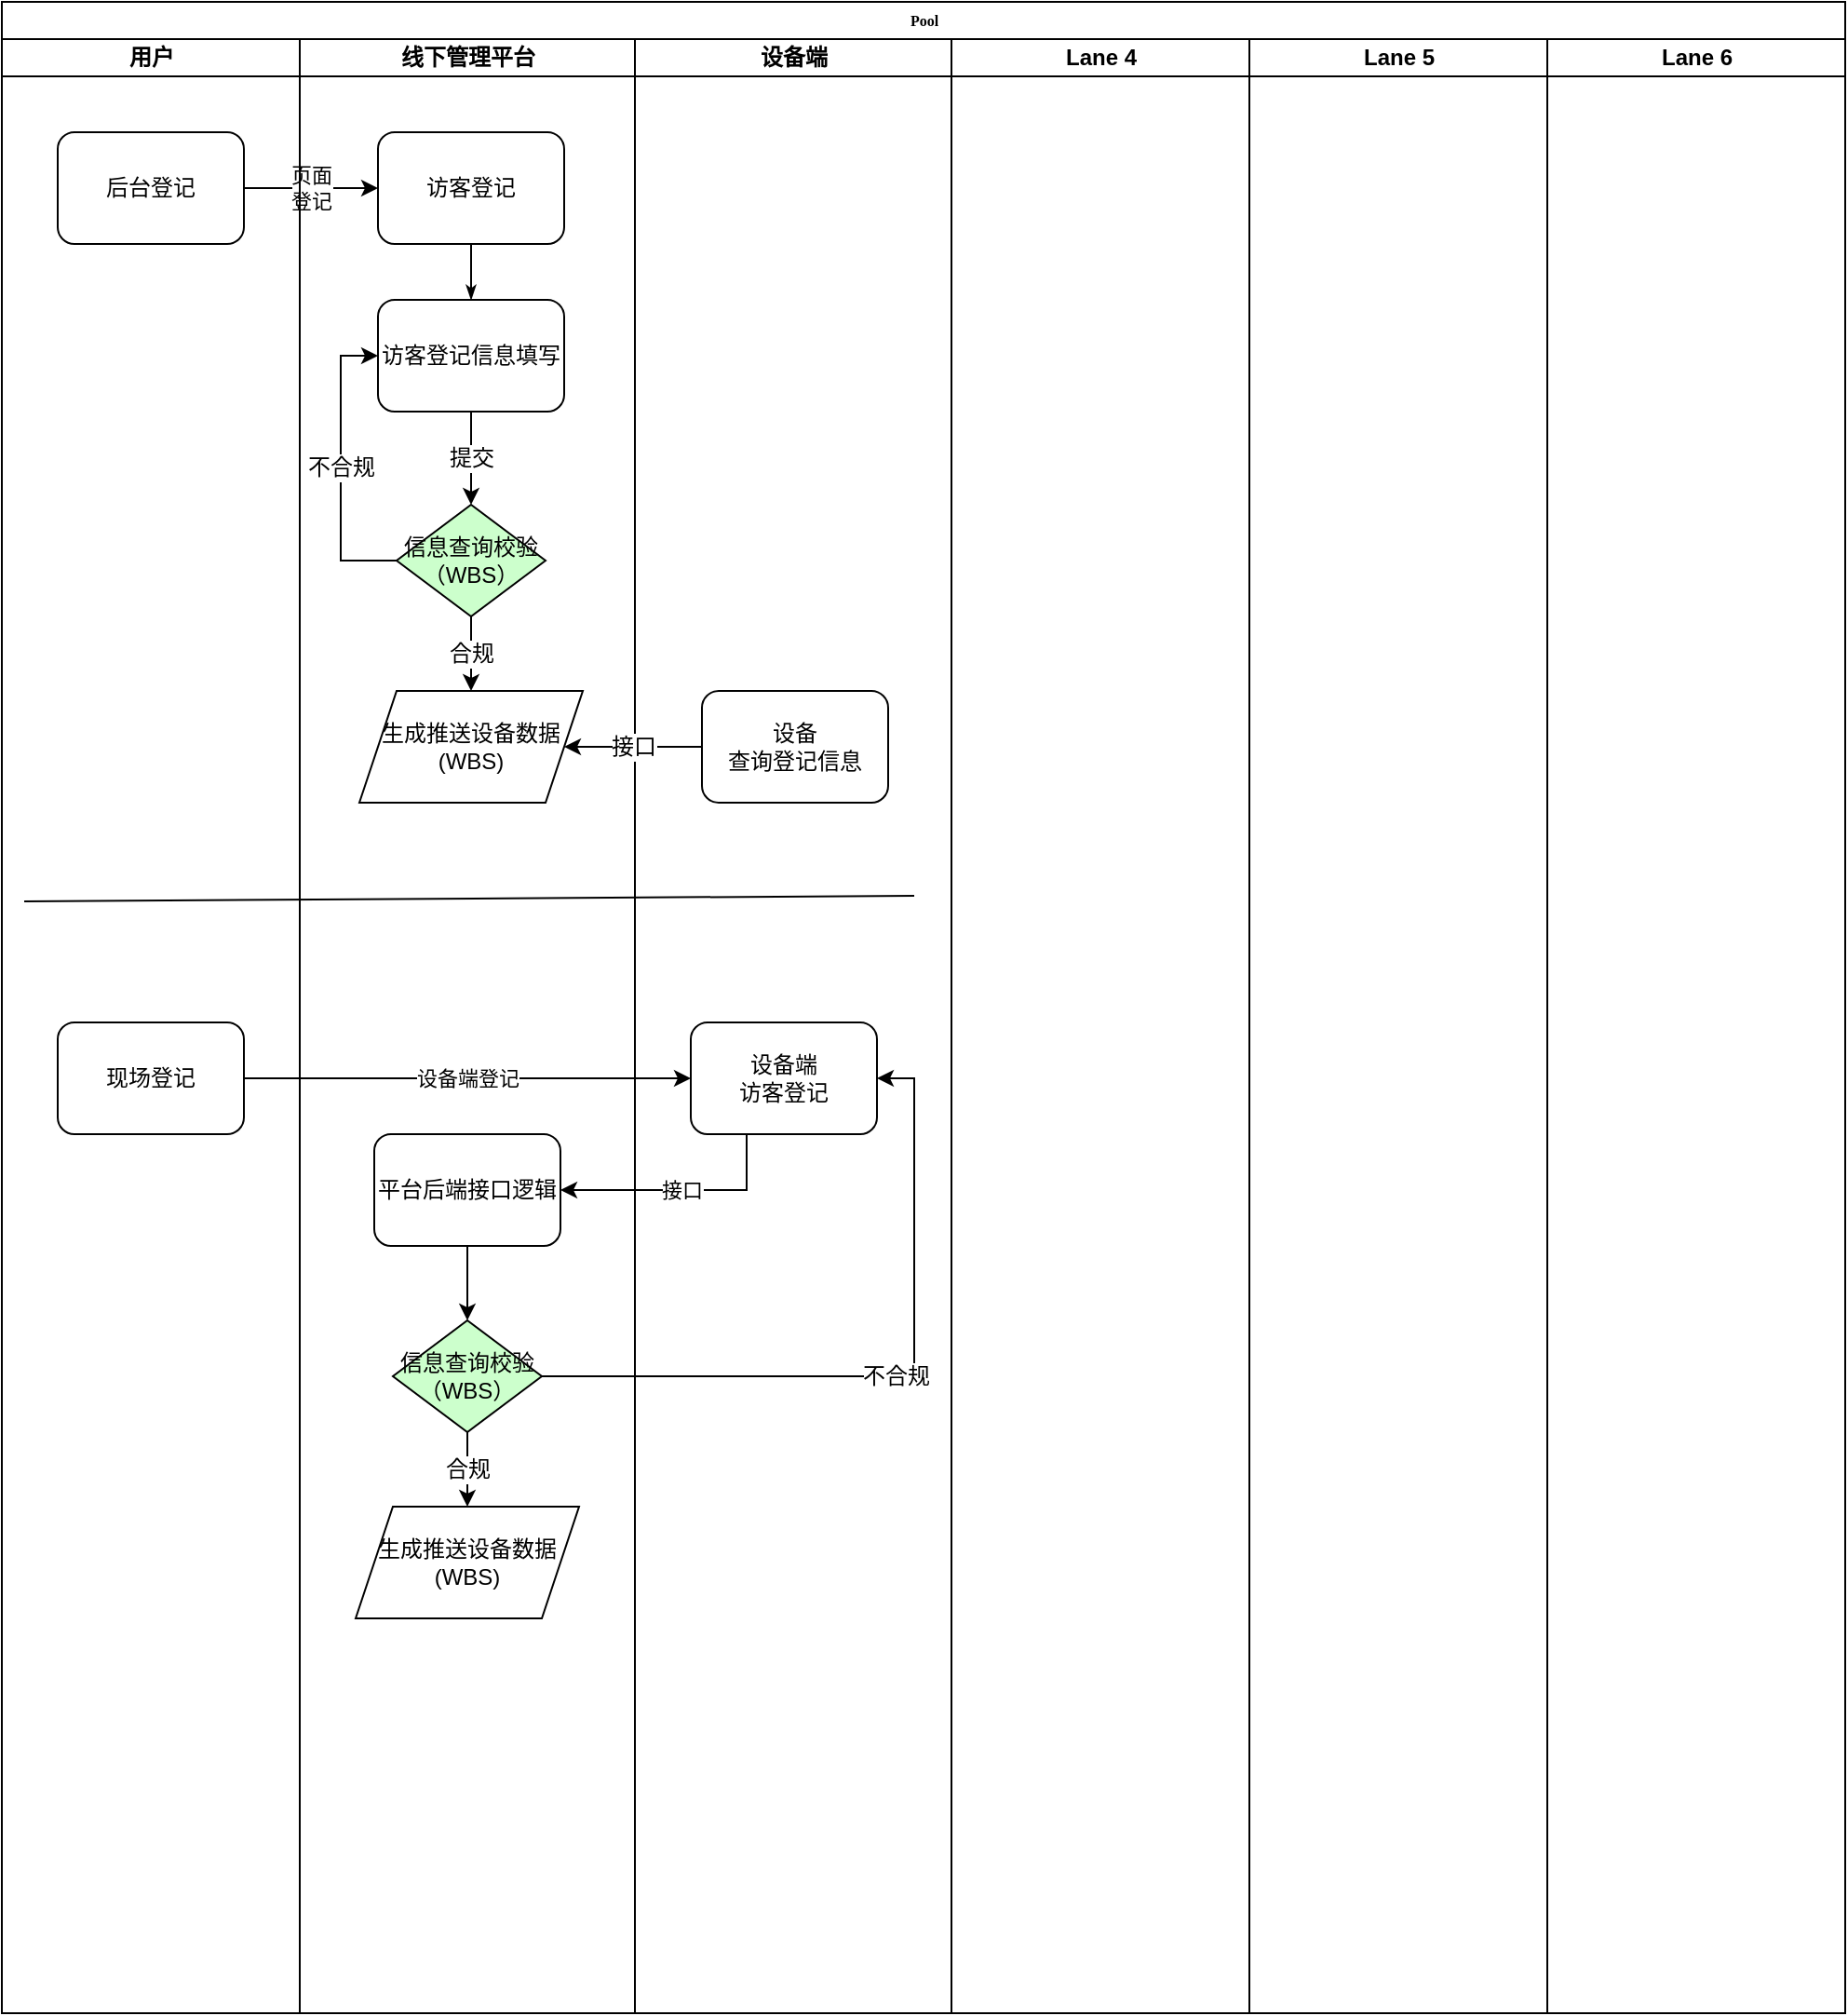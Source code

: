 <mxfile version="20.8.3" type="github" pages="5">
  <diagram name="线下访客登记流程-整体流程" id="74e2e168-ea6b-b213-b513-2b3c1d86103e">
    <mxGraphModel dx="1011" dy="598" grid="1" gridSize="10" guides="1" tooltips="1" connect="1" arrows="1" fold="1" page="1" pageScale="1" pageWidth="1100" pageHeight="850" background="none" math="0" shadow="0">
      <root>
        <mxCell id="0" />
        <mxCell id="1" parent="0" />
        <mxCell id="77e6c97f196da883-1" value="Pool" style="swimlane;html=1;childLayout=stackLayout;startSize=20;rounded=0;shadow=0;labelBackgroundColor=none;strokeWidth=1;fontFamily=Verdana;fontSize=8;align=center;" parent="1" vertex="1">
          <mxGeometry x="70" y="70" width="990" height="1080" as="geometry" />
        </mxCell>
        <mxCell id="77e6c97f196da883-2" value="用户" style="swimlane;html=1;startSize=20;" parent="77e6c97f196da883-1" vertex="1">
          <mxGeometry y="20" width="160" height="1060" as="geometry" />
        </mxCell>
        <mxCell id="77e6c97f196da883-8" value="访客登记" style="rounded=1;whiteSpace=wrap;html=1;shadow=0;labelBackgroundColor=none;strokeWidth=1;fontFamily=Verdana;fontSize=12;align=center;" parent="77e6c97f196da883-2" vertex="1">
          <mxGeometry x="202" y="50" width="100" height="60" as="geometry" />
        </mxCell>
        <mxCell id="77e6c97f196da883-26" style="edgeStyle=orthogonalEdgeStyle;rounded=1;html=1;labelBackgroundColor=none;startArrow=none;startFill=0;startSize=5;endArrow=classicThin;endFill=1;endSize=5;jettySize=auto;orthogonalLoop=1;strokeWidth=1;fontFamily=Verdana;fontSize=10;" parent="77e6c97f196da883-2" source="77e6c97f196da883-8" edge="1">
          <mxGeometry relative="1" as="geometry">
            <mxPoint x="252" y="140" as="targetPoint" />
          </mxGeometry>
        </mxCell>
        <mxCell id="ODfVzbznZNnonKpEAohW-3" value="提交" style="edgeStyle=orthogonalEdgeStyle;rounded=0;orthogonalLoop=1;jettySize=auto;html=1;fontSize=12;" parent="77e6c97f196da883-2" edge="1">
          <mxGeometry relative="1" as="geometry">
            <mxPoint x="252" y="200" as="sourcePoint" />
            <mxPoint x="252" y="250" as="targetPoint" />
          </mxGeometry>
        </mxCell>
        <mxCell id="77e6c97f196da883-21" value="&lt;span style=&quot;font-family: Helvetica; font-size: 12px;&quot;&gt;访客登记信息填写&lt;/span&gt;" style="rounded=1;whiteSpace=wrap;html=1;shadow=0;labelBackgroundColor=none;strokeWidth=1;fontFamily=Verdana;fontSize=10;align=center;" parent="77e6c97f196da883-2" vertex="1">
          <mxGeometry x="202" y="140" width="100" height="60" as="geometry" />
        </mxCell>
        <mxCell id="ODfVzbznZNnonKpEAohW-8" value="合规" style="edgeStyle=orthogonalEdgeStyle;rounded=0;orthogonalLoop=1;jettySize=auto;html=1;fontSize=12;" parent="77e6c97f196da883-2" source="77e6c97f196da883-20" target="ODfVzbznZNnonKpEAohW-7" edge="1">
          <mxGeometry relative="1" as="geometry" />
        </mxCell>
        <mxCell id="77e6c97f196da883-20" value="&lt;span style=&quot;font-family: Helvetica; font-size: 12px;&quot;&gt;信息查询校验&lt;/span&gt;&lt;br style=&quot;border-color: var(--border-color); font-family: Helvetica; font-size: 12px;&quot;&gt;&lt;span style=&quot;font-family: Helvetica; font-size: 12px;&quot;&gt;（WBS）&lt;/span&gt;" style="rhombus;whiteSpace=wrap;html=1;rounded=0;shadow=0;labelBackgroundColor=none;strokeWidth=1;fontFamily=Verdana;fontSize=10;align=center;fillColor=#CCFFCC;" parent="77e6c97f196da883-2" vertex="1">
          <mxGeometry x="212" y="250" width="80" height="60" as="geometry" />
        </mxCell>
        <mxCell id="ODfVzbznZNnonKpEAohW-6" value="不合规" style="edgeStyle=orthogonalEdgeStyle;rounded=0;orthogonalLoop=1;jettySize=auto;html=1;fontSize=12;entryX=0;entryY=0.5;entryDx=0;entryDy=0;exitX=0;exitY=0.5;exitDx=0;exitDy=0;" parent="77e6c97f196da883-2" source="77e6c97f196da883-20" target="77e6c97f196da883-21" edge="1">
          <mxGeometry relative="1" as="geometry">
            <mxPoint x="152" y="280" as="targetPoint" />
          </mxGeometry>
        </mxCell>
        <mxCell id="ODfVzbznZNnonKpEAohW-7" value="生成推送设备数据&lt;br&gt;(WBS)" style="shape=parallelogram;perimeter=parallelogramPerimeter;whiteSpace=wrap;html=1;fixedSize=1;fontSize=12;" parent="77e6c97f196da883-2" vertex="1">
          <mxGeometry x="192" y="350" width="120" height="60" as="geometry" />
        </mxCell>
        <mxCell id="ZGC6HPYd10cx2F-NtQd5-2" value="页面&lt;br&gt;登记" style="edgeStyle=orthogonalEdgeStyle;rounded=0;orthogonalLoop=1;jettySize=auto;html=1;" edge="1" parent="77e6c97f196da883-2" source="ZGC6HPYd10cx2F-NtQd5-1" target="77e6c97f196da883-8">
          <mxGeometry relative="1" as="geometry" />
        </mxCell>
        <mxCell id="ZGC6HPYd10cx2F-NtQd5-1" value="后台登记" style="rounded=1;whiteSpace=wrap;html=1;shadow=0;labelBackgroundColor=none;strokeWidth=1;fontFamily=Verdana;fontSize=12;align=center;" vertex="1" parent="77e6c97f196da883-2">
          <mxGeometry x="30" y="50" width="100" height="60" as="geometry" />
        </mxCell>
        <mxCell id="ZGC6HPYd10cx2F-NtQd5-6" value="现场登记" style="rounded=1;whiteSpace=wrap;html=1;shadow=0;labelBackgroundColor=none;strokeWidth=1;fontFamily=Verdana;fontSize=12;align=center;" vertex="1" parent="77e6c97f196da883-2">
          <mxGeometry x="30" y="528" width="100" height="60" as="geometry" />
        </mxCell>
        <mxCell id="AKk2hCEk7LAsEspdq7pd-1" value="" style="endArrow=none;html=1;rounded=0;" edge="1" parent="77e6c97f196da883-2">
          <mxGeometry width="50" height="50" relative="1" as="geometry">
            <mxPoint x="12" y="463" as="sourcePoint" />
            <mxPoint x="490" y="460" as="targetPoint" />
          </mxGeometry>
        </mxCell>
        <mxCell id="77e6c97f196da883-3" value="线下管理平台" style="swimlane;html=1;startSize=20;" parent="77e6c97f196da883-1" vertex="1">
          <mxGeometry x="160" y="20" width="180" height="1060" as="geometry" />
        </mxCell>
        <mxCell id="ODfVzbznZNnonKpEAohW-9" value="设备&lt;br&gt;查询登记信息" style="rounded=1;whiteSpace=wrap;html=1;shadow=0;labelBackgroundColor=none;strokeWidth=1;fontFamily=Verdana;fontSize=12;align=center;" parent="77e6c97f196da883-3" vertex="1">
          <mxGeometry x="216" y="350" width="100" height="60" as="geometry" />
        </mxCell>
        <mxCell id="ZGC6HPYd10cx2F-NtQd5-4" value="平台后端接口逻辑" style="rounded=1;whiteSpace=wrap;html=1;shadow=0;labelBackgroundColor=none;strokeWidth=1;fontFamily=Verdana;fontSize=12;align=center;" vertex="1" parent="77e6c97f196da883-3">
          <mxGeometry x="40" y="588" width="100" height="60" as="geometry" />
        </mxCell>
        <mxCell id="ODfVzbznZNnonKpEAohW-14" value="&lt;span style=&quot;font-family: Helvetica; font-size: 12px;&quot;&gt;信息查询校验&lt;/span&gt;&lt;br style=&quot;border-color: var(--border-color); font-family: Helvetica; font-size: 12px;&quot;&gt;&lt;span style=&quot;font-family: Helvetica; font-size: 12px;&quot;&gt;（WBS）&lt;/span&gt;" style="rhombus;whiteSpace=wrap;html=1;rounded=0;shadow=0;labelBackgroundColor=none;strokeWidth=1;fontFamily=Verdana;fontSize=10;align=center;fillColor=#CCFFCC;" parent="77e6c97f196da883-3" vertex="1">
          <mxGeometry x="50" y="688" width="80" height="60" as="geometry" />
        </mxCell>
        <mxCell id="ZGC6HPYd10cx2F-NtQd5-5" value="" style="edgeStyle=orthogonalEdgeStyle;rounded=0;orthogonalLoop=1;jettySize=auto;html=1;" edge="1" parent="77e6c97f196da883-3" source="ZGC6HPYd10cx2F-NtQd5-4" target="ODfVzbznZNnonKpEAohW-14">
          <mxGeometry relative="1" as="geometry" />
        </mxCell>
        <mxCell id="ODfVzbznZNnonKpEAohW-15" value="生成推送设备数据&lt;br&gt;(WBS)" style="shape=parallelogram;perimeter=parallelogramPerimeter;whiteSpace=wrap;html=1;fixedSize=1;fontSize=12;" parent="77e6c97f196da883-3" vertex="1">
          <mxGeometry x="30" y="788" width="120" height="60" as="geometry" />
        </mxCell>
        <mxCell id="ODfVzbznZNnonKpEAohW-16" value="合规" style="edgeStyle=orthogonalEdgeStyle;rounded=0;orthogonalLoop=1;jettySize=auto;html=1;fontSize=12;" parent="77e6c97f196da883-3" source="ODfVzbznZNnonKpEAohW-14" target="ODfVzbznZNnonKpEAohW-15" edge="1">
          <mxGeometry relative="1" as="geometry" />
        </mxCell>
        <mxCell id="77e6c97f196da883-4" value="设备端" style="swimlane;html=1;startSize=20;" parent="77e6c97f196da883-1" vertex="1">
          <mxGeometry x="340" y="20" width="170" height="1060" as="geometry" />
        </mxCell>
        <mxCell id="ODfVzbznZNnonKpEAohW-11" value="设备端&lt;br&gt;访客登记" style="rounded=1;whiteSpace=wrap;html=1;shadow=0;labelBackgroundColor=none;strokeWidth=1;fontFamily=Verdana;fontSize=12;align=center;" parent="77e6c97f196da883-4" vertex="1">
          <mxGeometry x="30" y="528" width="100" height="60" as="geometry" />
        </mxCell>
        <mxCell id="77e6c97f196da883-5" value="Lane 4" style="swimlane;html=1;startSize=20;" parent="77e6c97f196da883-1" vertex="1">
          <mxGeometry x="510" y="20" width="160" height="1060" as="geometry" />
        </mxCell>
        <mxCell id="77e6c97f196da883-6" value="Lane 5" style="swimlane;html=1;startSize=20;" parent="77e6c97f196da883-1" vertex="1">
          <mxGeometry x="670" y="20" width="160" height="1060" as="geometry" />
        </mxCell>
        <mxCell id="77e6c97f196da883-7" value="Lane 6" style="swimlane;html=1;startSize=20;" parent="77e6c97f196da883-1" vertex="1">
          <mxGeometry x="830" y="20" width="160" height="1060" as="geometry" />
        </mxCell>
        <mxCell id="ODfVzbznZNnonKpEAohW-20" value="接口" style="edgeStyle=orthogonalEdgeStyle;rounded=0;orthogonalLoop=1;jettySize=auto;html=1;fontSize=12;" parent="77e6c97f196da883-1" source="ODfVzbznZNnonKpEAohW-9" target="ODfVzbznZNnonKpEAohW-7" edge="1">
          <mxGeometry relative="1" as="geometry" />
        </mxCell>
        <mxCell id="ZGC6HPYd10cx2F-NtQd5-3" value="接口" style="edgeStyle=orthogonalEdgeStyle;rounded=0;orthogonalLoop=1;jettySize=auto;html=1;entryX=1;entryY=0.5;entryDx=0;entryDy=0;" edge="1" parent="77e6c97f196da883-1" target="ZGC6HPYd10cx2F-NtQd5-4">
          <mxGeometry relative="1" as="geometry">
            <mxPoint x="400" y="608" as="sourcePoint" />
            <Array as="points">
              <mxPoint x="400" y="608" />
              <mxPoint x="400" y="638" />
            </Array>
          </mxGeometry>
        </mxCell>
        <mxCell id="ODfVzbznZNnonKpEAohW-19" value="不合规" style="edgeStyle=orthogonalEdgeStyle;rounded=0;orthogonalLoop=1;jettySize=auto;html=1;exitX=1;exitY=0.5;exitDx=0;exitDy=0;fontSize=12;entryX=1;entryY=0.5;entryDx=0;entryDy=0;" parent="77e6c97f196da883-1" source="ODfVzbznZNnonKpEAohW-14" target="ODfVzbznZNnonKpEAohW-11" edge="1">
          <mxGeometry relative="1" as="geometry">
            <mxPoint x="396" y="669" as="targetPoint" />
            <Array as="points">
              <mxPoint x="490" y="738" />
              <mxPoint x="490" y="578" />
            </Array>
          </mxGeometry>
        </mxCell>
        <mxCell id="ZGC6HPYd10cx2F-NtQd5-7" value="设备端登记" style="edgeStyle=orthogonalEdgeStyle;rounded=0;orthogonalLoop=1;jettySize=auto;html=1;entryX=0;entryY=0.5;entryDx=0;entryDy=0;" edge="1" parent="77e6c97f196da883-1" source="ZGC6HPYd10cx2F-NtQd5-6" target="ODfVzbznZNnonKpEAohW-11">
          <mxGeometry relative="1" as="geometry">
            <mxPoint x="350" y="578" as="targetPoint" />
          </mxGeometry>
        </mxCell>
      </root>
    </mxGraphModel>
  </diagram>
  <diagram id="5euMLLqUtjxTyva7Si0V" name="线下访客签到签离-整体流程">
    <mxGraphModel dx="1011" dy="598" grid="1" gridSize="10" guides="1" tooltips="1" connect="1" arrows="1" fold="1" page="1" pageScale="1" pageWidth="827" pageHeight="1169" math="0" shadow="0">
      <root>
        <mxCell id="0" />
        <mxCell id="1" parent="0" />
        <mxCell id="NPHjRaSWmTCTjWpGkUt6-1" value="Pool" style="swimlane;html=1;childLayout=stackLayout;startSize=20;rounded=0;shadow=0;labelBackgroundColor=none;strokeWidth=1;fontFamily=Verdana;fontSize=8;align=center;" vertex="1" parent="1">
          <mxGeometry x="70" y="40" width="1020" height="1110" as="geometry" />
        </mxCell>
        <mxCell id="NPHjRaSWmTCTjWpGkUt6-2" value="用户" style="swimlane;html=1;startSize=20;" vertex="1" parent="NPHjRaSWmTCTjWpGkUt6-1">
          <mxGeometry y="20" width="160" height="1090" as="geometry" />
        </mxCell>
        <mxCell id="NPHjRaSWmTCTjWpGkUt6-3" value="访客身份" style="rounded=1;whiteSpace=wrap;html=1;shadow=0;labelBackgroundColor=none;strokeWidth=1;fontFamily=Verdana;fontSize=12;align=center;" vertex="1" parent="NPHjRaSWmTCTjWpGkUt6-2">
          <mxGeometry x="30" y="50" width="100" height="60" as="geometry" />
        </mxCell>
        <mxCell id="r7l6_IO_xS_I7t2voNJ5-1" value="访客身份" style="rounded=1;whiteSpace=wrap;html=1;shadow=0;labelBackgroundColor=none;strokeWidth=1;fontFamily=Verdana;fontSize=12;align=center;" vertex="1" parent="NPHjRaSWmTCTjWpGkUt6-2">
          <mxGeometry x="30" y="440" width="100" height="60" as="geometry" />
        </mxCell>
        <mxCell id="NPHjRaSWmTCTjWpGkUt6-14" value="设备端" style="swimlane;html=1;startSize=20;" vertex="1" parent="NPHjRaSWmTCTjWpGkUt6-1">
          <mxGeometry x="160" y="20" width="180" height="1090" as="geometry" />
        </mxCell>
        <mxCell id="v_stgxv-yivk1XXomR10-4" value="" style="edgeStyle=orthogonalEdgeStyle;rounded=0;orthogonalLoop=1;jettySize=auto;html=1;" edge="1" parent="NPHjRaSWmTCTjWpGkUt6-14" source="v_stgxv-yivk1XXomR10-1" target="v_stgxv-yivk1XXomR10-3">
          <mxGeometry relative="1" as="geometry" />
        </mxCell>
        <mxCell id="v_stgxv-yivk1XXomR10-1" value="设备端&lt;br&gt;签到" style="rounded=1;whiteSpace=wrap;html=1;shadow=0;labelBackgroundColor=none;strokeWidth=1;fontFamily=Verdana;fontSize=12;align=center;" vertex="1" parent="NPHjRaSWmTCTjWpGkUt6-14">
          <mxGeometry x="47" y="50" width="100" height="60" as="geometry" />
        </mxCell>
        <mxCell id="v_stgxv-yivk1XXomR10-7" value="" style="edgeStyle=orthogonalEdgeStyle;rounded=0;orthogonalLoop=1;jettySize=auto;html=1;" edge="1" parent="NPHjRaSWmTCTjWpGkUt6-14" source="v_stgxv-yivk1XXomR10-3" target="v_stgxv-yivk1XXomR10-6">
          <mxGeometry relative="1" as="geometry" />
        </mxCell>
        <mxCell id="v_stgxv-yivk1XXomR10-3" value="设备通行&lt;br&gt;逻辑" style="shape=parallelogram;perimeter=parallelogramPerimeter;whiteSpace=wrap;html=1;fixedSize=1;" vertex="1" parent="NPHjRaSWmTCTjWpGkUt6-14">
          <mxGeometry x="37" y="150" width="120" height="60" as="geometry" />
        </mxCell>
        <mxCell id="v_stgxv-yivk1XXomR10-6" value="&lt;font face=&quot;Helvetica&quot;&gt;&lt;span style=&quot;font-size: 12px;&quot;&gt;成功通行&lt;/span&gt;&lt;/font&gt;" style="rhombus;whiteSpace=wrap;html=1;rounded=0;shadow=0;labelBackgroundColor=none;strokeWidth=1;fontFamily=Verdana;fontSize=10;align=center;fillColor=#FFFFFF;" vertex="1" parent="NPHjRaSWmTCTjWpGkUt6-14">
          <mxGeometry x="57" y="240" width="80" height="60" as="geometry" />
        </mxCell>
        <mxCell id="cO30MaH4D2gOw8i4NZ8M-4" value="拒行" style="edgeStyle=orthogonalEdgeStyle;rounded=0;orthogonalLoop=1;jettySize=auto;html=1;entryX=0;entryY=0.5;entryDx=0;entryDy=0;exitX=0;exitY=0.5;exitDx=0;exitDy=0;" edge="1" parent="NPHjRaSWmTCTjWpGkUt6-14" source="v_stgxv-yivk1XXomR10-6" target="v_stgxv-yivk1XXomR10-3">
          <mxGeometry relative="1" as="geometry">
            <mxPoint x="-20" y="270" as="targetPoint" />
            <Array as="points">
              <mxPoint x="10" y="270" />
              <mxPoint x="10" y="180" />
            </Array>
          </mxGeometry>
        </mxCell>
        <mxCell id="r7l6_IO_xS_I7t2voNJ5-7" value="" style="edgeStyle=orthogonalEdgeStyle;rounded=0;orthogonalLoop=1;jettySize=auto;html=1;" edge="1" parent="NPHjRaSWmTCTjWpGkUt6-14" source="r7l6_IO_xS_I7t2voNJ5-2" target="r7l6_IO_xS_I7t2voNJ5-4">
          <mxGeometry relative="1" as="geometry" />
        </mxCell>
        <mxCell id="r7l6_IO_xS_I7t2voNJ5-2" value="设备端&lt;br&gt;签离" style="rounded=1;whiteSpace=wrap;html=1;shadow=0;labelBackgroundColor=none;strokeWidth=1;fontFamily=Verdana;fontSize=12;align=center;" vertex="1" parent="NPHjRaSWmTCTjWpGkUt6-14">
          <mxGeometry x="40" y="440" width="100" height="60" as="geometry" />
        </mxCell>
        <mxCell id="r7l6_IO_xS_I7t2voNJ5-4" value="设备签离&lt;br&gt;逻辑" style="shape=parallelogram;perimeter=parallelogramPerimeter;whiteSpace=wrap;html=1;fixedSize=1;" vertex="1" parent="NPHjRaSWmTCTjWpGkUt6-14">
          <mxGeometry x="30" y="540" width="120" height="60" as="geometry" />
        </mxCell>
        <mxCell id="r7l6_IO_xS_I7t2voNJ5-14" value="" style="endArrow=none;html=1;rounded=0;" edge="1" parent="NPHjRaSWmTCTjWpGkUt6-14">
          <mxGeometry width="50" height="50" relative="1" as="geometry">
            <mxPoint x="-151" y="770" as="sourcePoint" />
            <mxPoint x="520" y="770" as="targetPoint" />
          </mxGeometry>
        </mxCell>
        <mxCell id="NPHjRaSWmTCTjWpGkUt6-17" value="线下管理平台" style="swimlane;html=1;startSize=20;" vertex="1" parent="NPHjRaSWmTCTjWpGkUt6-1">
          <mxGeometry x="340" y="20" width="160" height="1090" as="geometry" />
        </mxCell>
        <mxCell id="cO30MaH4D2gOw8i4NZ8M-2" value="" style="edgeStyle=orthogonalEdgeStyle;rounded=0;orthogonalLoop=1;jettySize=auto;html=1;" edge="1" parent="NPHjRaSWmTCTjWpGkUt6-17" source="v_stgxv-yivk1XXomR10-5" target="cO30MaH4D2gOw8i4NZ8M-1">
          <mxGeometry relative="1" as="geometry" />
        </mxCell>
        <mxCell id="v_stgxv-yivk1XXomR10-5" value="&lt;span style=&quot;font-family: Helvetica; font-size: 12px;&quot;&gt;访客签到&lt;/span&gt;" style="rounded=1;whiteSpace=wrap;html=1;shadow=0;labelBackgroundColor=none;strokeWidth=1;fontFamily=Verdana;fontSize=10;align=center;" vertex="1" parent="NPHjRaSWmTCTjWpGkUt6-17">
          <mxGeometry x="40" y="240" width="100" height="60" as="geometry" />
        </mxCell>
        <mxCell id="cO30MaH4D2gOw8i4NZ8M-1" value="访客签到逻辑" style="shape=parallelogram;perimeter=parallelogramPerimeter;whiteSpace=wrap;html=1;fixedSize=1;fillColor=#FFFFFF;" vertex="1" parent="NPHjRaSWmTCTjWpGkUt6-17">
          <mxGeometry x="30" y="335" width="120" height="60" as="geometry" />
        </mxCell>
        <mxCell id="r7l6_IO_xS_I7t2voNJ5-9" value="" style="edgeStyle=orthogonalEdgeStyle;rounded=0;orthogonalLoop=1;jettySize=auto;html=1;" edge="1" parent="NPHjRaSWmTCTjWpGkUt6-17" source="r7l6_IO_xS_I7t2voNJ5-5" target="r7l6_IO_xS_I7t2voNJ5-8">
          <mxGeometry relative="1" as="geometry" />
        </mxCell>
        <mxCell id="r7l6_IO_xS_I7t2voNJ5-5" value="&lt;span style=&quot;font-family: Helvetica; font-size: 12px;&quot;&gt;访客签离&lt;/span&gt;" style="rounded=1;whiteSpace=wrap;html=1;shadow=0;labelBackgroundColor=none;strokeWidth=1;fontFamily=Verdana;fontSize=10;align=center;" vertex="1" parent="NPHjRaSWmTCTjWpGkUt6-17">
          <mxGeometry x="30" y="540" width="100" height="60" as="geometry" />
        </mxCell>
        <mxCell id="r7l6_IO_xS_I7t2voNJ5-8" value="访客签离逻辑" style="shape=parallelogram;perimeter=parallelogramPerimeter;whiteSpace=wrap;html=1;fixedSize=1;fillColor=#FFFFFF;" vertex="1" parent="NPHjRaSWmTCTjWpGkUt6-17">
          <mxGeometry x="20" y="643" width="120" height="60" as="geometry" />
        </mxCell>
        <mxCell id="r7l6_IO_xS_I7t2voNJ5-12" value="" style="edgeStyle=orthogonalEdgeStyle;rounded=0;orthogonalLoop=1;jettySize=auto;html=1;" edge="1" parent="NPHjRaSWmTCTjWpGkUt6-17" source="r7l6_IO_xS_I7t2voNJ5-10" target="r7l6_IO_xS_I7t2voNJ5-11">
          <mxGeometry relative="1" as="geometry" />
        </mxCell>
        <mxCell id="r7l6_IO_xS_I7t2voNJ5-10" value="&lt;span style=&quot;font-family: Helvetica; font-size: 12px;&quot;&gt;到期签离&lt;/span&gt;" style="rounded=1;whiteSpace=wrap;html=1;shadow=0;labelBackgroundColor=none;strokeWidth=1;fontFamily=Verdana;fontSize=10;align=center;" vertex="1" parent="NPHjRaSWmTCTjWpGkUt6-17">
          <mxGeometry x="30" y="820" width="100" height="60" as="geometry" />
        </mxCell>
        <mxCell id="r7l6_IO_xS_I7t2voNJ5-11" value="访客签离逻辑" style="shape=parallelogram;perimeter=parallelogramPerimeter;whiteSpace=wrap;html=1;fixedSize=1;fillColor=#FFFFFF;" vertex="1" parent="NPHjRaSWmTCTjWpGkUt6-17">
          <mxGeometry x="20" y="926" width="120" height="60" as="geometry" />
        </mxCell>
        <mxCell id="NPHjRaSWmTCTjWpGkUt6-18" value="Lane 4" style="swimlane;html=1;startSize=20;" vertex="1" parent="NPHjRaSWmTCTjWpGkUt6-1">
          <mxGeometry x="500" y="20" width="200" height="1090" as="geometry" />
        </mxCell>
        <mxCell id="J-QCjOH0SYcPsZyIyYGA-1" value="&lt;h1&gt;&lt;font style=&quot;font-size: 16px;&quot;&gt;访客签到&lt;/font&gt;&lt;/h1&gt;&lt;p&gt;设备端签到&lt;/p&gt;" style="text;html=1;strokeColor=none;fillColor=none;spacing=5;spacingTop=-20;whiteSpace=wrap;overflow=hidden;rounded=0;" vertex="1" parent="NPHjRaSWmTCTjWpGkUt6-18">
          <mxGeometry x="10" y="123" width="190" height="77" as="geometry" />
        </mxCell>
        <mxCell id="J-QCjOH0SYcPsZyIyYGA-3" value="&lt;h1&gt;&lt;font style=&quot;font-size: 16px;&quot;&gt;访客签离&lt;/font&gt;&lt;/h1&gt;&lt;p&gt;设备端签离&lt;/p&gt;" style="text;html=1;strokeColor=none;fillColor=none;spacing=5;spacingTop=-20;whiteSpace=wrap;overflow=hidden;rounded=0;" vertex="1" parent="NPHjRaSWmTCTjWpGkUt6-18">
          <mxGeometry x="10" y="531.5" width="190" height="77" as="geometry" />
        </mxCell>
        <mxCell id="J-QCjOH0SYcPsZyIyYGA-4" value="&lt;h1&gt;&lt;font style=&quot;font-size: 16px;&quot;&gt;访客签离&lt;/font&gt;&lt;/h1&gt;&lt;p&gt;时间到期主动签离&lt;/p&gt;" style="text;html=1;strokeColor=none;fillColor=none;spacing=5;spacingTop=-20;whiteSpace=wrap;overflow=hidden;rounded=0;" vertex="1" parent="NPHjRaSWmTCTjWpGkUt6-18">
          <mxGeometry x="10" y="860" width="190" height="77" as="geometry" />
        </mxCell>
        <mxCell id="NPHjRaSWmTCTjWpGkUt6-19" value="Lane 5" style="swimlane;html=1;startSize=20;" vertex="1" parent="NPHjRaSWmTCTjWpGkUt6-1">
          <mxGeometry x="700" y="20" width="160" height="1090" as="geometry" />
        </mxCell>
        <mxCell id="NPHjRaSWmTCTjWpGkUt6-20" value="Lane 6" style="swimlane;html=1;startSize=20;" vertex="1" parent="NPHjRaSWmTCTjWpGkUt6-1">
          <mxGeometry x="860" y="20" width="160" height="1090" as="geometry" />
        </mxCell>
        <mxCell id="v_stgxv-yivk1XXomR10-2" value="签到" style="edgeStyle=orthogonalEdgeStyle;rounded=0;orthogonalLoop=1;jettySize=auto;html=1;" edge="1" parent="NPHjRaSWmTCTjWpGkUt6-1" source="NPHjRaSWmTCTjWpGkUt6-3" target="v_stgxv-yivk1XXomR10-1">
          <mxGeometry relative="1" as="geometry" />
        </mxCell>
        <mxCell id="v_stgxv-yivk1XXomR10-8" value="放行，接口" style="edgeStyle=orthogonalEdgeStyle;rounded=0;orthogonalLoop=1;jettySize=auto;html=1;" edge="1" parent="NPHjRaSWmTCTjWpGkUt6-1" source="v_stgxv-yivk1XXomR10-6" target="v_stgxv-yivk1XXomR10-5">
          <mxGeometry relative="1" as="geometry" />
        </mxCell>
        <mxCell id="r7l6_IO_xS_I7t2voNJ5-3" value="签离" style="edgeStyle=orthogonalEdgeStyle;rounded=0;orthogonalLoop=1;jettySize=auto;html=1;" edge="1" parent="NPHjRaSWmTCTjWpGkUt6-1" source="r7l6_IO_xS_I7t2voNJ5-1" target="r7l6_IO_xS_I7t2voNJ5-2">
          <mxGeometry relative="1" as="geometry" />
        </mxCell>
        <mxCell id="r7l6_IO_xS_I7t2voNJ5-6" value="接口" style="edgeStyle=orthogonalEdgeStyle;rounded=0;orthogonalLoop=1;jettySize=auto;html=1;" edge="1" parent="NPHjRaSWmTCTjWpGkUt6-1" source="r7l6_IO_xS_I7t2voNJ5-4" target="r7l6_IO_xS_I7t2voNJ5-5">
          <mxGeometry relative="1" as="geometry" />
        </mxCell>
        <mxCell id="r7l6_IO_xS_I7t2voNJ5-13" value="" style="endArrow=none;html=1;rounded=0;" edge="1" parent="1">
          <mxGeometry width="50" height="50" relative="1" as="geometry">
            <mxPoint x="81" y="483" as="sourcePoint" />
            <mxPoint x="750" y="483" as="targetPoint" />
          </mxGeometry>
        </mxCell>
      </root>
    </mxGraphModel>
  </diagram>
  <diagram id="lNtZs3D9O1DbTZZ7Itks" name="访客登记细化-管理平台登记">
    <mxGraphModel dx="1011" dy="598" grid="1" gridSize="10" guides="1" tooltips="1" connect="1" arrows="1" fold="1" page="1" pageScale="1" pageWidth="827" pageHeight="1169" math="0" shadow="0">
      <root>
        <mxCell id="0" />
        <mxCell id="1" parent="0" />
        <mxCell id="HPnDQvklnpv9tH-5DLQT-2" value="" style="edgeStyle=orthogonalEdgeStyle;rounded=0;orthogonalLoop=1;jettySize=auto;html=1;fontSize=14;exitX=0.5;exitY=1;exitDx=0;exitDy=0;" edge="1" parent="1" source="HPnDQvklnpv9tH-5DLQT-3" target="HPnDQvklnpv9tH-5DLQT-1">
          <mxGeometry relative="1" as="geometry">
            <mxPoint x="380" y="185" as="sourcePoint" />
          </mxGeometry>
        </mxCell>
        <mxCell id="HPnDQvklnpv9tH-5DLQT-4" value="" style="edgeStyle=orthogonalEdgeStyle;rounded=0;orthogonalLoop=1;jettySize=auto;html=1;fontSize=16;" edge="1" parent="1" source="IjSHWrW8awjyte6weKLG-1" target="HPnDQvklnpv9tH-5DLQT-3">
          <mxGeometry relative="1" as="geometry" />
        </mxCell>
        <mxCell id="J5C4p3FA8g_natvKvLbQ-4" style="edgeStyle=orthogonalEdgeStyle;curved=1;rounded=0;orthogonalLoop=1;jettySize=auto;html=1;exitX=1;exitY=0.5;exitDx=0;exitDy=0;fontSize=14;" edge="1" parent="1" source="IjSHWrW8awjyte6weKLG-1">
          <mxGeometry relative="1" as="geometry">
            <mxPoint x="670" y="105" as="targetPoint" />
          </mxGeometry>
        </mxCell>
        <mxCell id="IjSHWrW8awjyte6weKLG-1" value="访客登记" style="rounded=1;whiteSpace=wrap;html=1;fontSize=14;fillColor=#FFFFFF;" vertex="1" parent="1">
          <mxGeometry x="320" y="35" width="120" height="60" as="geometry" />
        </mxCell>
        <mxCell id="HPnDQvklnpv9tH-5DLQT-6" style="edgeStyle=orthogonalEdgeStyle;rounded=0;orthogonalLoop=1;jettySize=auto;html=1;fontSize=14;entryX=1;entryY=0.5;entryDx=0;entryDy=0;exitX=1;exitY=0.5;exitDx=0;exitDy=0;" edge="1" parent="1" source="HPnDQvklnpv9tH-5DLQT-1" target="HPnDQvklnpv9tH-5DLQT-3">
          <mxGeometry relative="1" as="geometry">
            <mxPoint x="490" y="175" as="targetPoint" />
            <Array as="points">
              <mxPoint x="500" y="265" />
              <mxPoint x="500" y="165" />
            </Array>
          </mxGeometry>
        </mxCell>
        <mxCell id="HPnDQvklnpv9tH-5DLQT-7" value="否" style="edgeLabel;html=1;align=center;verticalAlign=middle;resizable=0;points=[];fontSize=14;" vertex="1" connectable="0" parent="HPnDQvklnpv9tH-5DLQT-6">
          <mxGeometry x="-0.142" y="-2" relative="1" as="geometry">
            <mxPoint as="offset" />
          </mxGeometry>
        </mxCell>
        <mxCell id="HPnDQvklnpv9tH-5DLQT-13" value="是" style="edgeStyle=orthogonalEdgeStyle;rounded=0;orthogonalLoop=1;jettySize=auto;html=1;fontSize=14;" edge="1" parent="1" source="HPnDQvklnpv9tH-5DLQT-1" target="HPnDQvklnpv9tH-5DLQT-9">
          <mxGeometry relative="1" as="geometry" />
        </mxCell>
        <mxCell id="HPnDQvklnpv9tH-5DLQT-21" style="edgeStyle=orthogonalEdgeStyle;curved=1;rounded=0;orthogonalLoop=1;jettySize=auto;html=1;exitX=0;exitY=0.5;exitDx=0;exitDy=0;fontSize=14;" edge="1" parent="1" source="HPnDQvklnpv9tH-5DLQT-1" target="HPnDQvklnpv9tH-5DLQT-15">
          <mxGeometry relative="1" as="geometry" />
        </mxCell>
        <mxCell id="HPnDQvklnpv9tH-5DLQT-1" value="必填校验，&lt;br&gt;长度校验" style="rhombus;whiteSpace=wrap;html=1;rounded=0;shadow=0;labelBackgroundColor=none;strokeWidth=1;fontFamily=Verdana;fontSize=10;align=center;fillColor=#FFFFFF;" vertex="1" parent="1">
          <mxGeometry x="340" y="235" width="80" height="60" as="geometry" />
        </mxCell>
        <mxCell id="HPnDQvklnpv9tH-5DLQT-3" value="访客信息填写" style="shape=parallelogram;perimeter=parallelogramPerimeter;whiteSpace=wrap;html=1;fixedSize=1;fontSize=14;fillColor=#FFFFFF;" vertex="1" parent="1">
          <mxGeometry x="320" y="135" width="120" height="60" as="geometry" />
        </mxCell>
        <mxCell id="HPnDQvklnpv9tH-5DLQT-10" style="edgeStyle=orthogonalEdgeStyle;rounded=0;orthogonalLoop=1;jettySize=auto;html=1;exitX=1;exitY=0.5;exitDx=0;exitDy=0;fontSize=14;entryX=1;entryY=0.5;entryDx=0;entryDy=0;" edge="1" parent="1">
          <mxGeometry relative="1" as="geometry">
            <mxPoint x="430" y="165" as="targetPoint" />
            <mxPoint x="420" y="366" as="sourcePoint" />
            <Array as="points">
              <mxPoint x="420" y="365" />
              <mxPoint x="500" y="365" />
              <mxPoint x="500" y="165" />
            </Array>
          </mxGeometry>
        </mxCell>
        <mxCell id="HPnDQvklnpv9tH-5DLQT-12" value="否" style="edgeLabel;html=1;align=center;verticalAlign=middle;resizable=0;points=[];fontSize=14;" vertex="1" connectable="0" parent="HPnDQvklnpv9tH-5DLQT-10">
          <mxGeometry x="-0.436" relative="1" as="geometry">
            <mxPoint as="offset" />
          </mxGeometry>
        </mxCell>
        <mxCell id="HPnDQvklnpv9tH-5DLQT-23" value="" style="edgeStyle=orthogonalEdgeStyle;curved=1;rounded=0;orthogonalLoop=1;jettySize=auto;html=1;fontSize=14;" edge="1" parent="1" source="HPnDQvklnpv9tH-5DLQT-9" target="HPnDQvklnpv9tH-5DLQT-22">
          <mxGeometry relative="1" as="geometry" />
        </mxCell>
        <mxCell id="HPnDQvklnpv9tH-5DLQT-9" value="对应被访人到访时间区间校验" style="rhombus;whiteSpace=wrap;html=1;rounded=0;shadow=0;labelBackgroundColor=none;strokeWidth=1;fontFamily=Verdana;fontSize=10;align=center;fillColor=#FFFFFF;" vertex="1" parent="1">
          <mxGeometry x="340" y="336" width="80" height="60" as="geometry" />
        </mxCell>
        <mxCell id="HPnDQvklnpv9tH-5DLQT-15" value="&lt;span style=&quot;font-family: Verdana; font-size: 14px;&quot;&gt;1.手机号&lt;/span&gt;&lt;span style=&quot;font-family: Verdana; font-size: 14px;&quot;&gt;或身份证号二选其一&lt;br style=&quot;font-size: 14px;&quot;&gt;2.拜访原因&lt;br style=&quot;font-size: 14px;&quot;&gt;&lt;/span&gt;" style="text;html=1;strokeColor=none;fillColor=none;align=left;verticalAlign=middle;whiteSpace=wrap;rounded=0;fontSize=14;" vertex="1" parent="1">
          <mxGeometry x="10" y="295" width="200" height="40" as="geometry" />
        </mxCell>
        <mxCell id="HPnDQvklnpv9tH-5DLQT-24" style="edgeStyle=orthogonalEdgeStyle;curved=1;rounded=0;orthogonalLoop=1;jettySize=auto;html=1;exitX=0;exitY=0.5;exitDx=0;exitDy=0;fontSize=14;entryX=1;entryY=0.5;entryDx=0;entryDy=0;" edge="1" parent="1" source="HPnDQvklnpv9tH-5DLQT-22" target="HPnDQvklnpv9tH-5DLQT-25">
          <mxGeometry relative="1" as="geometry">
            <mxPoint x="180" y="475" as="targetPoint" />
          </mxGeometry>
        </mxCell>
        <mxCell id="HPnDQvklnpv9tH-5DLQT-27" value="" style="edgeStyle=orthogonalEdgeStyle;curved=1;rounded=0;orthogonalLoop=1;jettySize=auto;html=1;fontSize=14;" edge="1" parent="1" source="HPnDQvklnpv9tH-5DLQT-22" target="HPnDQvklnpv9tH-5DLQT-26">
          <mxGeometry relative="1" as="geometry" />
        </mxCell>
        <mxCell id="HPnDQvklnpv9tH-5DLQT-22" value="新增访客记录表" style="shape=parallelogram;perimeter=parallelogramPerimeter;whiteSpace=wrap;html=1;fixedSize=1;fontSize=14;fillColor=#FFFFFF;" vertex="1" parent="1">
          <mxGeometry x="320" y="435" width="120" height="60" as="geometry" />
        </mxCell>
        <mxCell id="HPnDQvklnpv9tH-5DLQT-25" value="&lt;font face=&quot;Verdana&quot;&gt;字段要点说明:&lt;/font&gt;&lt;br&gt;&lt;font face=&quot;Verdana&quot;&gt;1.到访状态-&amp;gt; 0:待签到&lt;br&gt;&lt;/font&gt;2.记录编号&lt;br&gt;毫秒时间+5位随机数字：2023010515550100166666&lt;br&gt;3.记录来源-&amp;gt;" style="text;html=1;strokeColor=none;fillColor=none;align=left;verticalAlign=middle;whiteSpace=wrap;rounded=0;fontSize=14;" vertex="1" parent="1">
          <mxGeometry x="10" y="445" width="200" height="110" as="geometry" />
        </mxCell>
        <mxCell id="J5C4p3FA8g_natvKvLbQ-2" value="" style="edgeStyle=orthogonalEdgeStyle;curved=1;rounded=0;orthogonalLoop=1;jettySize=auto;html=1;fontSize=14;" edge="1" parent="1" source="HPnDQvklnpv9tH-5DLQT-26" target="J5C4p3FA8g_natvKvLbQ-1">
          <mxGeometry relative="1" as="geometry" />
        </mxCell>
        <mxCell id="JNcjmXi-jqfRWwexeuY7-2" style="edgeStyle=orthogonalEdgeStyle;curved=1;rounded=0;orthogonalLoop=1;jettySize=auto;html=1;exitX=1;exitY=0.5;exitDx=0;exitDy=0;entryX=0;entryY=0.5;entryDx=0;entryDy=0;fontSize=14;" edge="1" parent="1" source="HPnDQvklnpv9tH-5DLQT-26" target="JNcjmXi-jqfRWwexeuY7-1">
          <mxGeometry relative="1" as="geometry" />
        </mxCell>
        <mxCell id="HPnDQvklnpv9tH-5DLQT-26" value="访客下发规则解析" style="shape=parallelogram;perimeter=parallelogramPerimeter;whiteSpace=wrap;html=1;fixedSize=1;fontSize=14;fillColor=#FFFFFF;" vertex="1" parent="1">
          <mxGeometry x="320" y="550" width="120" height="60" as="geometry" />
        </mxCell>
        <mxCell id="VZUX2Y9e9vC_aqdc_6QJ-2" style="edgeStyle=orthogonalEdgeStyle;curved=1;rounded=0;orthogonalLoop=1;jettySize=auto;html=1;exitX=0;exitY=0.5;exitDx=0;exitDy=0;entryX=1;entryY=0.5;entryDx=0;entryDy=0;fontSize=14;" edge="1" parent="1" source="J5C4p3FA8g_natvKvLbQ-1" target="VZUX2Y9e9vC_aqdc_6QJ-1">
          <mxGeometry relative="1" as="geometry" />
        </mxCell>
        <mxCell id="J5C4p3FA8g_natvKvLbQ-1" value="生成设备命令" style="shape=parallelogram;perimeter=parallelogramPerimeter;whiteSpace=wrap;html=1;fixedSize=1;fontSize=14;fillColor=#FFFFFF;" vertex="1" parent="1">
          <mxGeometry x="320" y="664" width="120" height="60" as="geometry" />
        </mxCell>
        <mxCell id="J5C4p3FA8g_natvKvLbQ-5" value="&lt;span style=&quot;font-family: Verdana; font-size: 14px;&quot;&gt;登记方式：管理平台登记&lt;br style=&quot;font-size: 14px;&quot;&gt;&lt;/span&gt;" style="text;html=1;strokeColor=none;fillColor=none;align=left;verticalAlign=middle;whiteSpace=wrap;rounded=0;fontSize=14;" vertex="1" parent="1">
          <mxGeometry x="630" y="104" width="170" height="40" as="geometry" />
        </mxCell>
        <mxCell id="VZUX2Y9e9vC_aqdc_6QJ-1" value="&lt;font face=&quot;Verdana&quot;&gt;命令数据要点说明:&lt;/font&gt;&lt;br&gt;&lt;font face=&quot;Verdana&quot;&gt;1.funId-&amp;gt; cmd.data.visitor.register&lt;br&gt;&lt;/font&gt;2.记录编号&lt;br&gt;毫秒时间+5位随机数字：2023010515550100166666&lt;br&gt;3.记录来源-&amp;gt;" style="text;html=1;strokeColor=none;fillColor=none;align=left;verticalAlign=middle;whiteSpace=wrap;rounded=0;fontSize=14;" vertex="1" parent="1">
          <mxGeometry x="40" y="680" width="200" height="110" as="geometry" />
        </mxCell>
        <mxCell id="JNcjmXi-jqfRWwexeuY7-1" value="&lt;span style=&quot;font-family: Verdana; font-size: 14px;&quot;&gt;1.根据访客规则表，筛选出需要下发的设备列表&lt;br&gt;2.记录来源是设备端登记，下发列表需剔除上传的那台设备&lt;br style=&quot;font-size: 14px;&quot;&gt;&lt;/span&gt;" style="text;html=1;strokeColor=none;fillColor=none;align=left;verticalAlign=middle;whiteSpace=wrap;rounded=0;fontSize=14;" vertex="1" parent="1">
          <mxGeometry x="540" y="600" width="200" height="40" as="geometry" />
        </mxCell>
      </root>
    </mxGraphModel>
  </diagram>
  <diagram name="访客登记细化-设备端登记" id="1r44WjgmV7XmMkoJbakX">
    <mxGraphModel dx="1011" dy="598" grid="1" gridSize="10" guides="1" tooltips="1" connect="1" arrows="1" fold="1" page="1" pageScale="1" pageWidth="827" pageHeight="1169" math="0" shadow="0">
      <root>
        <mxCell id="M_IpAKeHnNYmM8sJ73b6-0" />
        <mxCell id="M_IpAKeHnNYmM8sJ73b6-1" parent="M_IpAKeHnNYmM8sJ73b6-0" />
        <mxCell id="M_IpAKeHnNYmM8sJ73b6-3" value="" style="edgeStyle=orthogonalEdgeStyle;rounded=0;orthogonalLoop=1;jettySize=auto;html=1;fontSize=16;" edge="1" parent="M_IpAKeHnNYmM8sJ73b6-1" source="M_IpAKeHnNYmM8sJ73b6-5" target="M_IpAKeHnNYmM8sJ73b6-11">
          <mxGeometry relative="1" as="geometry" />
        </mxCell>
        <mxCell id="M_IpAKeHnNYmM8sJ73b6-4" style="edgeStyle=orthogonalEdgeStyle;curved=1;rounded=0;orthogonalLoop=1;jettySize=auto;html=1;exitX=1;exitY=0.5;exitDx=0;exitDy=0;fontSize=14;" edge="1" parent="M_IpAKeHnNYmM8sJ73b6-1" source="M_IpAKeHnNYmM8sJ73b6-5">
          <mxGeometry relative="1" as="geometry">
            <mxPoint x="670" y="105" as="targetPoint" />
          </mxGeometry>
        </mxCell>
        <mxCell id="M_IpAKeHnNYmM8sJ73b6-5" value="访客登记" style="rounded=1;whiteSpace=wrap;html=1;fontSize=14;fillColor=#FFFFFF;" vertex="1" parent="M_IpAKeHnNYmM8sJ73b6-1">
          <mxGeometry x="320" y="35" width="120" height="60" as="geometry" />
        </mxCell>
        <mxCell id="M_IpAKeHnNYmM8sJ73b6-6" style="edgeStyle=orthogonalEdgeStyle;rounded=0;orthogonalLoop=1;jettySize=auto;html=1;fontSize=14;entryX=1;entryY=0.5;entryDx=0;entryDy=0;exitX=1;exitY=0.5;exitDx=0;exitDy=0;" edge="1" parent="M_IpAKeHnNYmM8sJ73b6-1" source="M_IpAKeHnNYmM8sJ73b6-10" target="M_IpAKeHnNYmM8sJ73b6-11">
          <mxGeometry relative="1" as="geometry">
            <mxPoint x="490" y="175" as="targetPoint" />
            <Array as="points">
              <mxPoint x="500" y="378" />
              <mxPoint x="500" y="165" />
            </Array>
          </mxGeometry>
        </mxCell>
        <mxCell id="M_IpAKeHnNYmM8sJ73b6-7" value="否" style="edgeLabel;html=1;align=center;verticalAlign=middle;resizable=0;points=[];fontSize=14;" vertex="1" connectable="0" parent="M_IpAKeHnNYmM8sJ73b6-6">
          <mxGeometry x="-0.142" y="-2" relative="1" as="geometry">
            <mxPoint as="offset" />
          </mxGeometry>
        </mxCell>
        <mxCell id="M_IpAKeHnNYmM8sJ73b6-8" value="是" style="edgeStyle=orthogonalEdgeStyle;rounded=0;orthogonalLoop=1;jettySize=auto;html=1;fontSize=14;" edge="1" parent="M_IpAKeHnNYmM8sJ73b6-1" source="M_IpAKeHnNYmM8sJ73b6-10" target="M_IpAKeHnNYmM8sJ73b6-15">
          <mxGeometry relative="1" as="geometry" />
        </mxCell>
        <mxCell id="M_IpAKeHnNYmM8sJ73b6-9" style="edgeStyle=orthogonalEdgeStyle;curved=1;rounded=0;orthogonalLoop=1;jettySize=auto;html=1;exitX=0;exitY=0.5;exitDx=0;exitDy=0;fontSize=14;" edge="1" parent="M_IpAKeHnNYmM8sJ73b6-1" source="M_IpAKeHnNYmM8sJ73b6-10" target="M_IpAKeHnNYmM8sJ73b6-16">
          <mxGeometry relative="1" as="geometry" />
        </mxCell>
        <mxCell id="M_IpAKeHnNYmM8sJ73b6-10" value="必填校验，&lt;br&gt;长度校验" style="rhombus;whiteSpace=wrap;html=1;rounded=0;shadow=0;labelBackgroundColor=none;strokeWidth=1;fontFamily=Verdana;fontSize=10;align=center;fillColor=#FFFFFF;" vertex="1" parent="M_IpAKeHnNYmM8sJ73b6-1">
          <mxGeometry x="340" y="348" width="80" height="60" as="geometry" />
        </mxCell>
        <mxCell id="FzZquDVygX89G0tHvm6P-1" value="" style="edgeStyle=orthogonalEdgeStyle;curved=1;rounded=0;orthogonalLoop=1;jettySize=auto;html=1;fontSize=14;" edge="1" parent="M_IpAKeHnNYmM8sJ73b6-1" source="M_IpAKeHnNYmM8sJ73b6-11" target="FzZquDVygX89G0tHvm6P-0">
          <mxGeometry relative="1" as="geometry" />
        </mxCell>
        <mxCell id="M_IpAKeHnNYmM8sJ73b6-11" value="访客信息填写" style="shape=parallelogram;perimeter=parallelogramPerimeter;whiteSpace=wrap;html=1;fixedSize=1;fontSize=14;fillColor=#FFFFFF;" vertex="1" parent="M_IpAKeHnNYmM8sJ73b6-1">
          <mxGeometry x="320" y="135" width="120" height="60" as="geometry" />
        </mxCell>
        <mxCell id="M_IpAKeHnNYmM8sJ73b6-12" style="edgeStyle=orthogonalEdgeStyle;rounded=0;orthogonalLoop=1;jettySize=auto;html=1;exitX=1;exitY=0.5;exitDx=0;exitDy=0;fontSize=14;entryX=1;entryY=0.5;entryDx=0;entryDy=0;" edge="1" parent="M_IpAKeHnNYmM8sJ73b6-1" source="M_IpAKeHnNYmM8sJ73b6-15">
          <mxGeometry relative="1" as="geometry">
            <mxPoint x="430" y="165" as="targetPoint" />
            <mxPoint x="420" y="366" as="sourcePoint" />
            <Array as="points">
              <mxPoint x="420" y="480" />
              <mxPoint x="500" y="480" />
              <mxPoint x="500" y="165" />
            </Array>
          </mxGeometry>
        </mxCell>
        <mxCell id="M_IpAKeHnNYmM8sJ73b6-13" value="否" style="edgeLabel;html=1;align=center;verticalAlign=middle;resizable=0;points=[];fontSize=14;" vertex="1" connectable="0" parent="M_IpAKeHnNYmM8sJ73b6-12">
          <mxGeometry x="-0.436" relative="1" as="geometry">
            <mxPoint y="48" as="offset" />
          </mxGeometry>
        </mxCell>
        <mxCell id="M_IpAKeHnNYmM8sJ73b6-14" value="是" style="edgeStyle=orthogonalEdgeStyle;curved=1;rounded=0;orthogonalLoop=1;jettySize=auto;html=1;fontSize=14;" edge="1" parent="M_IpAKeHnNYmM8sJ73b6-1" source="M_IpAKeHnNYmM8sJ73b6-15" target="M_IpAKeHnNYmM8sJ73b6-19">
          <mxGeometry relative="1" as="geometry" />
        </mxCell>
        <mxCell id="M_IpAKeHnNYmM8sJ73b6-15" value="对应被访人到访时间区间校验" style="rhombus;whiteSpace=wrap;html=1;rounded=0;shadow=0;labelBackgroundColor=none;strokeWidth=1;fontFamily=Verdana;fontSize=10;align=center;fillColor=#FFFFFF;" vertex="1" parent="M_IpAKeHnNYmM8sJ73b6-1">
          <mxGeometry x="340" y="449" width="80" height="60" as="geometry" />
        </mxCell>
        <mxCell id="M_IpAKeHnNYmM8sJ73b6-16" value="&lt;span style=&quot;font-family: Verdana; font-size: 14px;&quot;&gt;1.手机号&lt;/span&gt;&lt;span style=&quot;font-family: Verdana; font-size: 14px;&quot;&gt;或身份证号二选其一&lt;br style=&quot;font-size: 14px;&quot;&gt;2.拜访原因&lt;br style=&quot;font-size: 14px;&quot;&gt;&lt;/span&gt;" style="text;html=1;strokeColor=none;fillColor=none;align=left;verticalAlign=middle;whiteSpace=wrap;rounded=0;fontSize=14;" vertex="1" parent="M_IpAKeHnNYmM8sJ73b6-1">
          <mxGeometry x="10" y="408" width="200" height="40" as="geometry" />
        </mxCell>
        <mxCell id="M_IpAKeHnNYmM8sJ73b6-17" style="edgeStyle=orthogonalEdgeStyle;curved=1;rounded=0;orthogonalLoop=1;jettySize=auto;html=1;exitX=0;exitY=0.5;exitDx=0;exitDy=0;fontSize=14;entryX=1;entryY=0.5;entryDx=0;entryDy=0;" edge="1" parent="M_IpAKeHnNYmM8sJ73b6-1" source="M_IpAKeHnNYmM8sJ73b6-19" target="M_IpAKeHnNYmM8sJ73b6-20">
          <mxGeometry relative="1" as="geometry">
            <mxPoint x="180" y="588" as="targetPoint" />
          </mxGeometry>
        </mxCell>
        <mxCell id="M_IpAKeHnNYmM8sJ73b6-18" value="" style="edgeStyle=orthogonalEdgeStyle;curved=1;rounded=0;orthogonalLoop=1;jettySize=auto;html=1;fontSize=14;" edge="1" parent="M_IpAKeHnNYmM8sJ73b6-1" source="M_IpAKeHnNYmM8sJ73b6-19" target="M_IpAKeHnNYmM8sJ73b6-22">
          <mxGeometry relative="1" as="geometry" />
        </mxCell>
        <mxCell id="M_IpAKeHnNYmM8sJ73b6-19" value="新增访客记录表" style="shape=parallelogram;perimeter=parallelogramPerimeter;whiteSpace=wrap;html=1;fixedSize=1;fontSize=14;fillColor=#FFFFFF;" vertex="1" parent="M_IpAKeHnNYmM8sJ73b6-1">
          <mxGeometry x="320" y="557" width="120" height="60" as="geometry" />
        </mxCell>
        <mxCell id="M_IpAKeHnNYmM8sJ73b6-20" value="&lt;font face=&quot;Verdana&quot;&gt;字段要点说明:&lt;/font&gt;&lt;br&gt;&lt;font face=&quot;Verdana&quot;&gt;1.到访状态-&amp;gt; 0:待签到&lt;br&gt;&lt;/font&gt;2.记录编号&lt;br&gt;规则毫秒时间+5位随机数字：2023010515550100166666&lt;br&gt;3.记录来源-&amp;gt; 2:设备端登记" style="text;html=1;strokeColor=none;fillColor=none;align=left;verticalAlign=middle;whiteSpace=wrap;rounded=0;fontSize=14;" vertex="1" parent="M_IpAKeHnNYmM8sJ73b6-1">
          <mxGeometry x="10" y="558" width="200" height="110" as="geometry" />
        </mxCell>
        <mxCell id="M_IpAKeHnNYmM8sJ73b6-21" value="" style="edgeStyle=orthogonalEdgeStyle;curved=1;rounded=0;orthogonalLoop=1;jettySize=auto;html=1;fontSize=14;" edge="1" parent="M_IpAKeHnNYmM8sJ73b6-1" source="M_IpAKeHnNYmM8sJ73b6-22" target="M_IpAKeHnNYmM8sJ73b6-24">
          <mxGeometry relative="1" as="geometry" />
        </mxCell>
        <mxCell id="FM7cWACmh9L-z3Q_o6e_-1" style="edgeStyle=orthogonalEdgeStyle;curved=1;rounded=0;orthogonalLoop=1;jettySize=auto;html=1;exitX=1;exitY=0.5;exitDx=0;exitDy=0;fontSize=14;" edge="1" parent="M_IpAKeHnNYmM8sJ73b6-1" source="M_IpAKeHnNYmM8sJ73b6-22" target="FM7cWACmh9L-z3Q_o6e_-0">
          <mxGeometry relative="1" as="geometry" />
        </mxCell>
        <mxCell id="M_IpAKeHnNYmM8sJ73b6-22" value="访客下发规则解析" style="shape=parallelogram;perimeter=parallelogramPerimeter;whiteSpace=wrap;html=1;fixedSize=1;fontSize=14;fillColor=#FFFFFF;" vertex="1" parent="M_IpAKeHnNYmM8sJ73b6-1">
          <mxGeometry x="320" y="662" width="120" height="60" as="geometry" />
        </mxCell>
        <mxCell id="M_IpAKeHnNYmM8sJ73b6-23" style="edgeStyle=orthogonalEdgeStyle;curved=1;rounded=0;orthogonalLoop=1;jettySize=auto;html=1;exitX=0;exitY=0.5;exitDx=0;exitDy=0;entryX=1;entryY=0.5;entryDx=0;entryDy=0;fontSize=14;" edge="1" parent="M_IpAKeHnNYmM8sJ73b6-1" source="M_IpAKeHnNYmM8sJ73b6-24" target="M_IpAKeHnNYmM8sJ73b6-26">
          <mxGeometry relative="1" as="geometry" />
        </mxCell>
        <mxCell id="M_IpAKeHnNYmM8sJ73b6-24" value="生成设备命令" style="shape=parallelogram;perimeter=parallelogramPerimeter;whiteSpace=wrap;html=1;fixedSize=1;fontSize=14;fillColor=#FFFFFF;" vertex="1" parent="M_IpAKeHnNYmM8sJ73b6-1">
          <mxGeometry x="320" y="776" width="120" height="60" as="geometry" />
        </mxCell>
        <mxCell id="M_IpAKeHnNYmM8sJ73b6-25" value="&lt;span style=&quot;font-family: Verdana; font-size: 14px;&quot;&gt;登记方式：设备端登记&lt;br style=&quot;font-size: 14px;&quot;&gt;&lt;/span&gt;" style="text;html=1;strokeColor=none;fillColor=none;align=left;verticalAlign=middle;whiteSpace=wrap;rounded=0;fontSize=14;" vertex="1" parent="M_IpAKeHnNYmM8sJ73b6-1">
          <mxGeometry x="630" y="104" width="170" height="40" as="geometry" />
        </mxCell>
        <mxCell id="M_IpAKeHnNYmM8sJ73b6-26" value="&lt;font face=&quot;Verdana&quot;&gt;命令数据要点说明:&lt;/font&gt;&lt;br&gt;&lt;font face=&quot;Verdana&quot;&gt;1.funId-&amp;gt; cmd.data.visitor.register&lt;br&gt;&lt;/font&gt;2.记录编号&lt;br&gt;毫秒时间+5位随机数字：2023010515550100166666&lt;br&gt;3.记录来源-&amp;gt;" style="text;html=1;strokeColor=none;fillColor=none;align=left;verticalAlign=middle;whiteSpace=wrap;rounded=0;fontSize=14;" vertex="1" parent="M_IpAKeHnNYmM8sJ73b6-1">
          <mxGeometry x="40" y="792" width="200" height="110" as="geometry" />
        </mxCell>
        <mxCell id="FzZquDVygX89G0tHvm6P-2" value="" style="edgeStyle=orthogonalEdgeStyle;curved=1;rounded=0;orthogonalLoop=1;jettySize=auto;html=1;fontSize=14;" edge="1" parent="M_IpAKeHnNYmM8sJ73b6-1" source="FzZquDVygX89G0tHvm6P-0" target="M_IpAKeHnNYmM8sJ73b6-10">
          <mxGeometry relative="1" as="geometry" />
        </mxCell>
        <mxCell id="FzZquDVygX89G0tHvm6P-0" value="设备对接&lt;br&gt;接口调用" style="shape=parallelogram;perimeter=parallelogramPerimeter;whiteSpace=wrap;html=1;fixedSize=1;fontSize=14;fillColor=#FFFFFF;" vertex="1" parent="M_IpAKeHnNYmM8sJ73b6-1">
          <mxGeometry x="320" y="240" width="120" height="60" as="geometry" />
        </mxCell>
        <mxCell id="FM7cWACmh9L-z3Q_o6e_-0" value="&lt;span style=&quot;font-family: Verdana; font-size: 14px;&quot;&gt;1.根据访客规则表，筛选出需要下发的设备列表&lt;br&gt;2.记录来源是设备端登记，下发列表需剔除上传的那台设备&lt;br style=&quot;font-size: 14px;&quot;&gt;&lt;/span&gt;" style="text;html=1;strokeColor=none;fillColor=none;align=left;verticalAlign=middle;whiteSpace=wrap;rounded=0;fontSize=14;" vertex="1" parent="M_IpAKeHnNYmM8sJ73b6-1">
          <mxGeometry x="560" y="700" width="200" height="40" as="geometry" />
        </mxCell>
      </root>
    </mxGraphModel>
  </diagram>
  <diagram id="214zUIO0lpM_G0BXpYAo" name="整体架构图">
    <mxGraphModel dx="1011" dy="598" grid="1" gridSize="10" guides="1" tooltips="1" connect="1" arrows="1" fold="1" page="1" pageScale="1" pageWidth="827" pageHeight="1169" math="0" shadow="0">
      <root>
        <mxCell id="0" />
        <mxCell id="1" parent="0" />
        <mxCell id="nSJ7ISwWHLBe-OpPk7Zj-2" style="whiteSpace=wrap;html=1;" vertex="1" parent="1">
          <mxGeometry x="480" y="90" width="260" height="206.25" as="geometry" />
        </mxCell>
        <mxCell id="nSJ7ISwWHLBe-OpPk7Zj-37" style="edgeStyle=orthogonalEdgeStyle;rounded=0;orthogonalLoop=1;jettySize=auto;html=1;" edge="1" parent="1">
          <mxGeometry relative="1" as="geometry">
            <mxPoint x="216" y="323.5" as="targetPoint" />
            <mxPoint x="216" y="323.5" as="sourcePoint" />
          </mxGeometry>
        </mxCell>
        <mxCell id="nSJ7ISwWHLBe-OpPk7Zj-42" value="devices" style="sketch=0;outlineConnect=0;gradientColor=none;fontColor=#545B64;strokeColor=none;fillColor=#879196;dashed=0;verticalLabelPosition=bottom;verticalAlign=top;align=center;html=1;fontSize=12;fontStyle=0;aspect=fixed;shape=mxgraph.aws4.illustration_devices;pointerEvents=1" vertex="1" parent="1">
          <mxGeometry x="100" y="155.13" width="50" height="36.5" as="geometry" />
        </mxCell>
        <mxCell id="nSJ7ISwWHLBe-OpPk7Zj-43" value="User" style="sketch=0;outlineConnect=0;fontColor=#232F3E;gradientColor=none;strokeColor=#232F3E;fillColor=#ffffff;dashed=0;verticalLabelPosition=bottom;verticalAlign=top;align=center;html=1;fontSize=12;fontStyle=0;aspect=fixed;shape=mxgraph.aws4.resourceIcon;resIcon=mxgraph.aws4.user;" vertex="1" parent="1">
          <mxGeometry x="103" y="300" width="47" height="47" as="geometry" />
        </mxCell>
        <mxCell id="nSJ7ISwWHLBe-OpPk7Zj-76" value="" style="group" vertex="1" connectable="0" parent="1">
          <mxGeometry x="377" y="306.25" width="48" height="48" as="geometry" />
        </mxCell>
        <mxCell id="nSJ7ISwWHLBe-OpPk7Zj-92" value="" style="group" vertex="1" connectable="0" parent="nSJ7ISwWHLBe-OpPk7Zj-76">
          <mxGeometry x="-1" width="48" height="48" as="geometry" />
        </mxCell>
        <mxCell id="nSJ7ISwWHLBe-OpPk7Zj-24" value="日志服务" style="outlineConnect=0;dashed=0;verticalLabelPosition=bottom;verticalAlign=top;align=center;html=1;rounded=1;strokeColor=#00c1de;strokeWidth=2;" vertex="1" sbId="aliyun" slib="aliyunAnalysisAndSearch" title="日志服务" parent="nSJ7ISwWHLBe-OpPk7Zj-92">
          <mxGeometry width="48" height="48" as="geometry" />
        </mxCell>
        <mxCell id="nSJ7ISwWHLBe-OpPk7Zj-75" value="" style="sketch=0;pointerEvents=1;shadow=0;dashed=0;html=1;strokeColor=none;fillColor=#434445;aspect=fixed;labelPosition=center;verticalLabelPosition=bottom;verticalAlign=top;align=center;outlineConnect=0;shape=mxgraph.vvd.log_files;fontSize=14;" vertex="1" parent="nSJ7ISwWHLBe-OpPk7Zj-92">
          <mxGeometry x="7" y="4" width="32" height="40" as="geometry" />
        </mxCell>
        <mxCell id="nSJ7ISwWHLBe-OpPk7Zj-78" value="" style="group" vertex="1" connectable="0" parent="1">
          <mxGeometry x="218.2" y="144.5" width="48" height="48" as="geometry" />
        </mxCell>
        <mxCell id="nSJ7ISwWHLBe-OpPk7Zj-67" value="服务网关" style="outlineConnect=0;dashed=0;verticalLabelPosition=bottom;verticalAlign=top;align=center;html=1;rounded=1;strokeColor=#00c1de;strokeWidth=2;" vertex="1" sbId="aliyun" slib="aliyunElasticComputing" title="云服务器" parent="nSJ7ISwWHLBe-OpPk7Zj-78">
          <mxGeometry width="48" height="48" as="geometry" />
        </mxCell>
        <mxCell id="nSJ7ISwWHLBe-OpPk7Zj-84" value="" style="sketch=0;outlineConnect=0;fontColor=#232F3E;gradientColor=none;fillColor=#B0084D;strokeColor=none;dashed=0;verticalLabelPosition=bottom;verticalAlign=top;align=center;html=1;fontSize=12;fontStyle=0;aspect=fixed;pointerEvents=1;shape=mxgraph.aws4.endpoint;" vertex="1" parent="nSJ7ISwWHLBe-OpPk7Zj-78">
          <mxGeometry x="3" y="3.5" width="41" height="41" as="geometry" />
        </mxCell>
        <mxCell id="nSJ7ISwWHLBe-OpPk7Zj-81" value="" style="group" vertex="1" connectable="0" parent="1">
          <mxGeometry x="216.2" y="299.05" width="48" height="48" as="geometry" />
        </mxCell>
        <mxCell id="nSJ7ISwWHLBe-OpPk7Zj-19" value="控制台" style="outlineConnect=0;dashed=0;verticalLabelPosition=bottom;verticalAlign=top;align=center;html=1;rounded=1;strokeColor=#00c1de;strokeWidth=2;" vertex="1" sbId="aliyun" slib="aliyunElasticComputing" title="云服务器" parent="nSJ7ISwWHLBe-OpPk7Zj-81">
          <mxGeometry width="48" height="48" as="geometry" />
        </mxCell>
        <mxCell id="nSJ7ISwWHLBe-OpPk7Zj-80" value="" style="sketch=0;pointerEvents=1;shadow=0;dashed=0;html=1;strokeColor=none;labelPosition=center;verticalLabelPosition=bottom;verticalAlign=top;align=center;fillColor=#515151;shape=mxgraph.mscae.system_center.admin_console;fontSize=14;" vertex="1" parent="nSJ7ISwWHLBe-OpPk7Zj-81">
          <mxGeometry x="5" y="9.2" width="40" height="30" as="geometry" />
        </mxCell>
        <mxCell id="nSJ7ISwWHLBe-OpPk7Zj-3" style="group;movable=0;resizable=0;rotatable=0;deletable=0;editable=0;connectable=0;" vertex="1" connectable="0" parent="1">
          <mxGeometry x="192.25" y="421.5" width="348.25" height="97.949" as="geometry" />
        </mxCell>
        <mxCell id="-F_5jk5n_Xyx6PYjIlc3-2" value="" style="group" vertex="1" connectable="0" parent="nSJ7ISwWHLBe-OpPk7Zj-3">
          <mxGeometry x="1" width="347.25" height="97.949" as="geometry" />
        </mxCell>
        <mxCell id="nSJ7ISwWHLBe-OpPk7Zj-5" style="whiteSpace=wrap;html=1;" vertex="1" parent="-F_5jk5n_Xyx6PYjIlc3-2">
          <mxGeometry y="2.997" width="347.25" height="94.952" as="geometry" />
        </mxCell>
        <mxCell id="nSJ7ISwWHLBe-OpPk7Zj-6" value="基础设施" style="text;html=1;resizable=0;autosize=1;align=center;verticalAlign=middle;points=[];fillColor=none;strokeColor=none;rounded=0;" vertex="1" parent="-F_5jk5n_Xyx6PYjIlc3-2">
          <mxGeometry x="293.25" width="52.5" height="26.25" as="geometry" />
        </mxCell>
        <mxCell id="nSJ7ISwWHLBe-OpPk7Zj-7" style="group" vertex="1" connectable="0" parent="nSJ7ISwWHLBe-OpPk7Zj-3">
          <mxGeometry x="33.25" y="20.784" width="263.5" height="52.408" as="geometry" />
        </mxCell>
        <mxCell id="nSJ7ISwWHLBe-OpPk7Zj-11" style="verticalLabelPosition=bottom;verticalAlign=top;align=center;html=1;isFixed=1;shape=mxgraph.aliyun.database.hybriddb_for_postgresql;movable=0;resizable=0;rotatable=0;deletable=0;editable=0;connectable=0;" vertex="1" parent="nSJ7ISwWHLBe-OpPk7Zj-7">
          <mxGeometry x="152.7" y="7.533" width="33.6" height="35.156" as="geometry" />
        </mxCell>
        <mxCell id="nSJ7ISwWHLBe-OpPk7Zj-50" value="" style="group" vertex="1" connectable="0" parent="nSJ7ISwWHLBe-OpPk7Zj-7">
          <mxGeometry x="73" y="0.398" width="48" height="50.223" as="geometry" />
        </mxCell>
        <mxCell id="nSJ7ISwWHLBe-OpPk7Zj-97" value="" style="group" vertex="1" connectable="0" parent="nSJ7ISwWHLBe-OpPk7Zj-50">
          <mxGeometry width="48" height="50.223" as="geometry" />
        </mxCell>
        <mxCell id="nSJ7ISwWHLBe-OpPk7Zj-8" value="redis" style="outlineConnect=0;dashed=0;verticalLabelPosition=bottom;verticalAlign=top;align=center;html=1;rounded=1;strokeColor=#00c1de;strokeWidth=2;" vertex="1" sbId="aliyun" slib="aliyunDatabase" title="云数据库Redis版" parent="nSJ7ISwWHLBe-OpPk7Zj-97">
          <mxGeometry width="48" height="50.223" as="geometry" />
        </mxCell>
        <mxCell id="nSJ7ISwWHLBe-OpPk7Zj-49" value="" style="sketch=0;aspect=fixed;html=1;points=[];align=center;image;fontSize=12;image=img/lib/mscae/Cache_Redis_Product.svg;fillColor=#FFFFFF;" vertex="1" parent="nSJ7ISwWHLBe-OpPk7Zj-97">
          <mxGeometry x="4" y="8.602" width="40" height="33.61" as="geometry" />
        </mxCell>
        <mxCell id="nSJ7ISwWHLBe-OpPk7Zj-51" value="" style="group" vertex="1" connectable="0" parent="nSJ7ISwWHLBe-OpPk7Zj-7">
          <mxGeometry x="145.5" width="48" height="50.223" as="geometry" />
        </mxCell>
        <mxCell id="nSJ7ISwWHLBe-OpPk7Zj-96" value="" style="group" vertex="1" connectable="0" parent="nSJ7ISwWHLBe-OpPk7Zj-51">
          <mxGeometry width="48" height="50.223" as="geometry" />
        </mxCell>
        <mxCell id="nSJ7ISwWHLBe-OpPk7Zj-10" value="postgre" style="outlineConnect=0;dashed=0;verticalLabelPosition=bottom;verticalAlign=top;align=center;html=1;rounded=1;strokeColor=#00c1de;strokeWidth=2;container=0;" vertex="1" sbId="aliyun" slib="aliyunDatabase" title="云数据库Postgresql" parent="nSJ7ISwWHLBe-OpPk7Zj-96">
          <mxGeometry width="48" height="50.223" as="geometry" />
        </mxCell>
        <mxCell id="nSJ7ISwWHLBe-OpPk7Zj-47" value="" style="aspect=fixed;html=1;points=[];align=center;image;fontSize=12;image=img/lib/azure2/databases/Azure_Database_PostgreSQL_Server.svg;fillColor=#FFFFFF;" vertex="1" parent="nSJ7ISwWHLBe-OpPk7Zj-96">
          <mxGeometry x="6.8" y="2.4" width="34.2" height="45.6" as="geometry" />
        </mxCell>
        <mxCell id="nSJ7ISwWHLBe-OpPk7Zj-94" style="edgeStyle=orthogonalEdgeStyle;curved=1;rounded=0;orthogonalLoop=1;jettySize=auto;html=1;exitX=0.75;exitY=0;exitDx=0;exitDy=0;entryX=0.854;entryY=-0.059;entryDx=0;entryDy=0;entryPerimeter=0;fontSize=14;" edge="1" parent="nSJ7ISwWHLBe-OpPk7Zj-96" source="nSJ7ISwWHLBe-OpPk7Zj-10" target="nSJ7ISwWHLBe-OpPk7Zj-47">
          <mxGeometry relative="1" as="geometry" />
        </mxCell>
        <mxCell id="nSJ7ISwWHLBe-OpPk7Zj-73" value="" style="group" vertex="1" connectable="0" parent="nSJ7ISwWHLBe-OpPk7Zj-7">
          <mxGeometry x="215.5" y="2.185" width="48" height="50.223" as="geometry" />
        </mxCell>
        <mxCell id="nSJ7ISwWHLBe-OpPk7Zj-93" value="" style="group" vertex="1" connectable="0" parent="nSJ7ISwWHLBe-OpPk7Zj-73">
          <mxGeometry width="48" height="50.223" as="geometry" />
        </mxCell>
        <mxCell id="nSJ7ISwWHLBe-OpPk7Zj-12" value="rabbitmq" style="outlineConnect=0;dashed=0;verticalLabelPosition=bottom;verticalAlign=top;align=center;html=1;rounded=1;strokeColor=#00c1de;strokeWidth=2;" vertex="1" sbId="aliyun" slib="aliyunMiddleware" title="消息队列" parent="nSJ7ISwWHLBe-OpPk7Zj-93">
          <mxGeometry width="48" height="50.223" as="geometry" />
        </mxCell>
        <mxCell id="nSJ7ISwWHLBe-OpPk7Zj-72" value="" style="sketch=0;points=[[0,0,0],[0.25,0,0],[0.5,0,0],[0.75,0,0],[1,0,0],[0,1,0],[0.25,1,0],[0.5,1,0],[0.75,1,0],[1,1,0],[0,0.25,0],[0,0.5,0],[0,0.75,0],[1,0.25,0],[1,0.5,0],[1,0.75,0]];outlineConnect=0;fontColor=#232F3E;gradientColor=#FF4F8B;gradientDirection=north;fillColor=#BC1356;strokeColor=#ffffff;dashed=0;verticalLabelPosition=bottom;verticalAlign=top;align=center;html=1;fontSize=12;fontStyle=0;aspect=fixed;shape=mxgraph.aws4.resourceIcon;resIcon=mxgraph.aws4.sqs;" vertex="1" parent="nSJ7ISwWHLBe-OpPk7Zj-93">
          <mxGeometry x="4" y="5.351" width="40" height="40" as="geometry" />
        </mxCell>
        <mxCell id="nSJ7ISwWHLBe-OpPk7Zj-15" style="verticalLabelPosition=bottom;verticalAlign=top;align=center;html=1;isFixed=1;shape=mxgraph.aliyun.networking.content_delivery_network;" vertex="1" parent="nSJ7ISwWHLBe-OpPk7Zj-3">
          <mxGeometry x="39.45" y="30.17" width="33.6" height="33.6" as="geometry" />
        </mxCell>
        <mxCell id="nSJ7ISwWHLBe-OpPk7Zj-61" value="" style="group" vertex="1" connectable="0" parent="nSJ7ISwWHLBe-OpPk7Zj-3">
          <mxGeometry x="34.25" y="22.97" width="50" height="50" as="geometry" />
        </mxCell>
        <mxCell id="nSJ7ISwWHLBe-OpPk7Zj-98" value="" style="group" vertex="1" connectable="0" parent="nSJ7ISwWHLBe-OpPk7Zj-61">
          <mxGeometry width="50" height="50" as="geometry" />
        </mxCell>
        <mxCell id="nSJ7ISwWHLBe-OpPk7Zj-14" value="nacos" style="outlineConnect=0;dashed=0;verticalLabelPosition=bottom;verticalAlign=top;align=center;html=1;rounded=1;strokeColor=#00c1de;strokeWidth=2;container=0;" vertex="1" sbId="aliyun" slib="aliyunNetworking" title="内容分发服务" parent="nSJ7ISwWHLBe-OpPk7Zj-98">
          <mxGeometry width="50" height="50" as="geometry" />
        </mxCell>
        <mxCell id="nSJ7ISwWHLBe-OpPk7Zj-52" value="" style="aspect=fixed;html=1;points=[];align=center;image;fontSize=12;image=img/lib/azure2/compute/App_Services.svg;fillColor=#FFFFFF;" vertex="1" parent="nSJ7ISwWHLBe-OpPk7Zj-98">
          <mxGeometry x="2" y="2.0" width="45" height="45" as="geometry" />
        </mxCell>
        <mxCell id="nSJ7ISwWHLBe-OpPk7Zj-99" value="" style="group" vertex="1" connectable="0" parent="1">
          <mxGeometry x="320" y="144.5" width="48" height="48" as="geometry" />
        </mxCell>
        <mxCell id="nSJ7ISwWHLBe-OpPk7Zj-17" value="对外api&lt;br&gt;服务" style="outlineConnect=0;dashed=0;verticalLabelPosition=bottom;verticalAlign=top;align=center;html=1;rounded=1;strokeColor=#00c1de;strokeWidth=2;" vertex="1" sbId="aliyun" slib="aliyunElasticComputing" title="云服务器" parent="nSJ7ISwWHLBe-OpPk7Zj-99">
          <mxGeometry width="48" height="48" as="geometry" />
        </mxCell>
        <mxCell id="nSJ7ISwWHLBe-OpPk7Zj-91" value="" style="sketch=0;points=[[0,0,0],[0.25,0,0],[0.5,0,0],[0.75,0,0],[1,0,0],[0,1,0],[0.25,1,0],[0.5,1,0],[0.75,1,0],[1,1,0],[0,0.25,0],[0,0.5,0],[0,0.75,0],[1,0.25,0],[1,0.5,0],[1,0.75,0]];outlineConnect=0;fontColor=#232F3E;gradientColor=#4D72F3;gradientDirection=north;fillColor=#3334B9;strokeColor=#ffffff;dashed=0;verticalLabelPosition=bottom;verticalAlign=top;align=center;html=1;fontSize=12;fontStyle=0;aspect=fixed;shape=mxgraph.aws4.resourceIcon;resIcon=mxgraph.aws4.cloud_control_api;" vertex="1" parent="nSJ7ISwWHLBe-OpPk7Zj-99">
          <mxGeometry x="5.5" y="5.76" width="37" height="37" as="geometry" />
        </mxCell>
      </root>
    </mxGraphModel>
  </diagram>
</mxfile>

